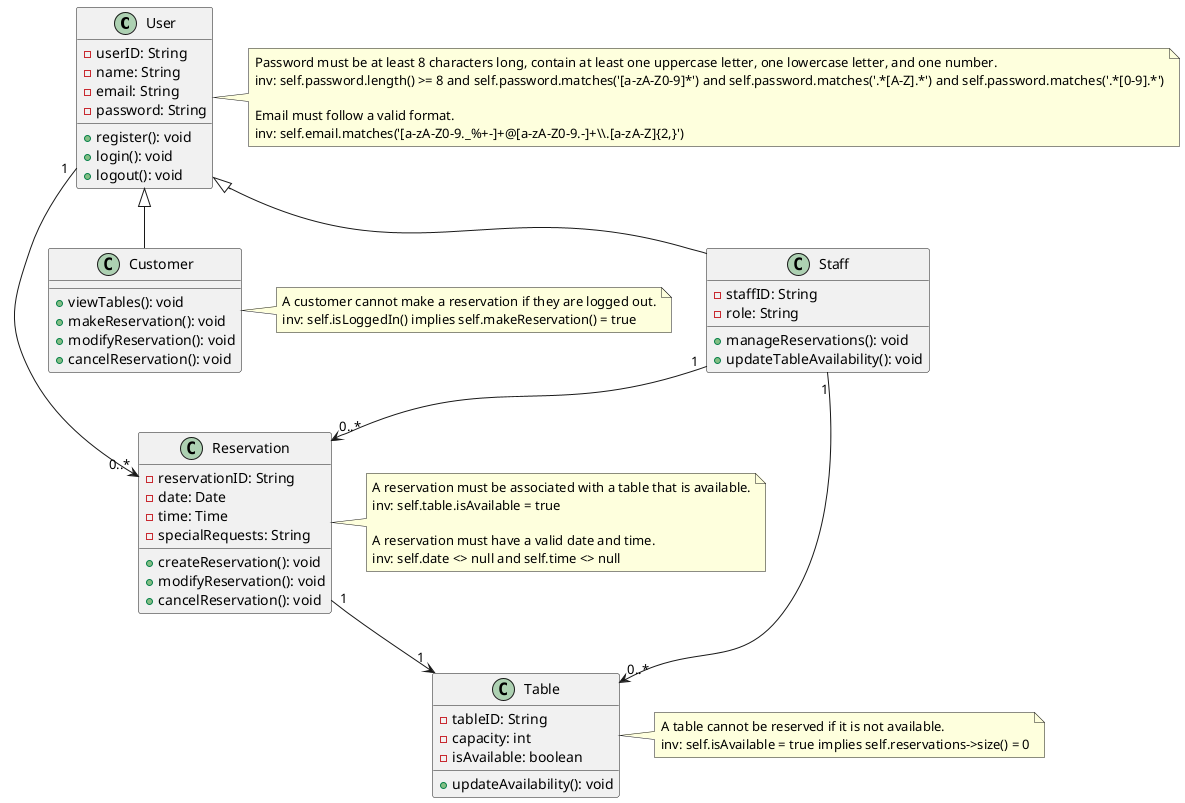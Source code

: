 @startuml
class User {
    - userID: String
    - name: String
    - email: String
    - password: String
    + register(): void
    + login(): void
    + logout(): void
}

class Customer extends User {
    + viewTables(): void
    + makeReservation(): void
    + modifyReservation(): void
    + cancelReservation(): void
}

class Staff extends User {
    - staffID: String
    - role: String
    + manageReservations(): void
    + updateTableAvailability(): void
}

class Reservation {
    - reservationID: String
    - date: Date
    - time: Time
    - specialRequests: String
    + createReservation(): void
    + modifyReservation(): void
    + cancelReservation(): void
}

class Table {
    - tableID: String
    - capacity: int
    - isAvailable: boolean
    + updateAvailability(): void
}

note right of Reservation
        A reservation must be associated with a table that is available.
        inv: self.table.isAvailable = true

        A reservation must have a valid date and time.
        inv: self.date <> null and self.time <> null
end note

note right of Table
        A table cannot be reserved if it is not available.
        inv: self.isAvailable = true implies self.reservations->size() = 0
end note

note right of Customer
        A customer cannot make a reservation if they are logged out.
        inv: self.isLoggedIn() implies self.makeReservation() = true
end note

note right of User
        Password must be at least 8 characters long, contain at least one uppercase letter, one lowercase letter, and one number.
        inv: self.password.length() >= 8 and self.password.matches('[a-zA-Z0-9]*') and self.password.matches('.*[A-Z].*') and self.password.matches('.*[0-9].*')

        Email must follow a valid format.
        inv: self.email.matches('[a-zA-Z0-9._%+-]+@[a-zA-Z0-9.-]+\\.[a-zA-Z]{2,}')
end note

User "1" --> "0..*" Reservation
Reservation "1" --> "1" Table

Staff "1" --> "0..*" Table
Staff "1" --> "0..*" Reservation
@enduml
